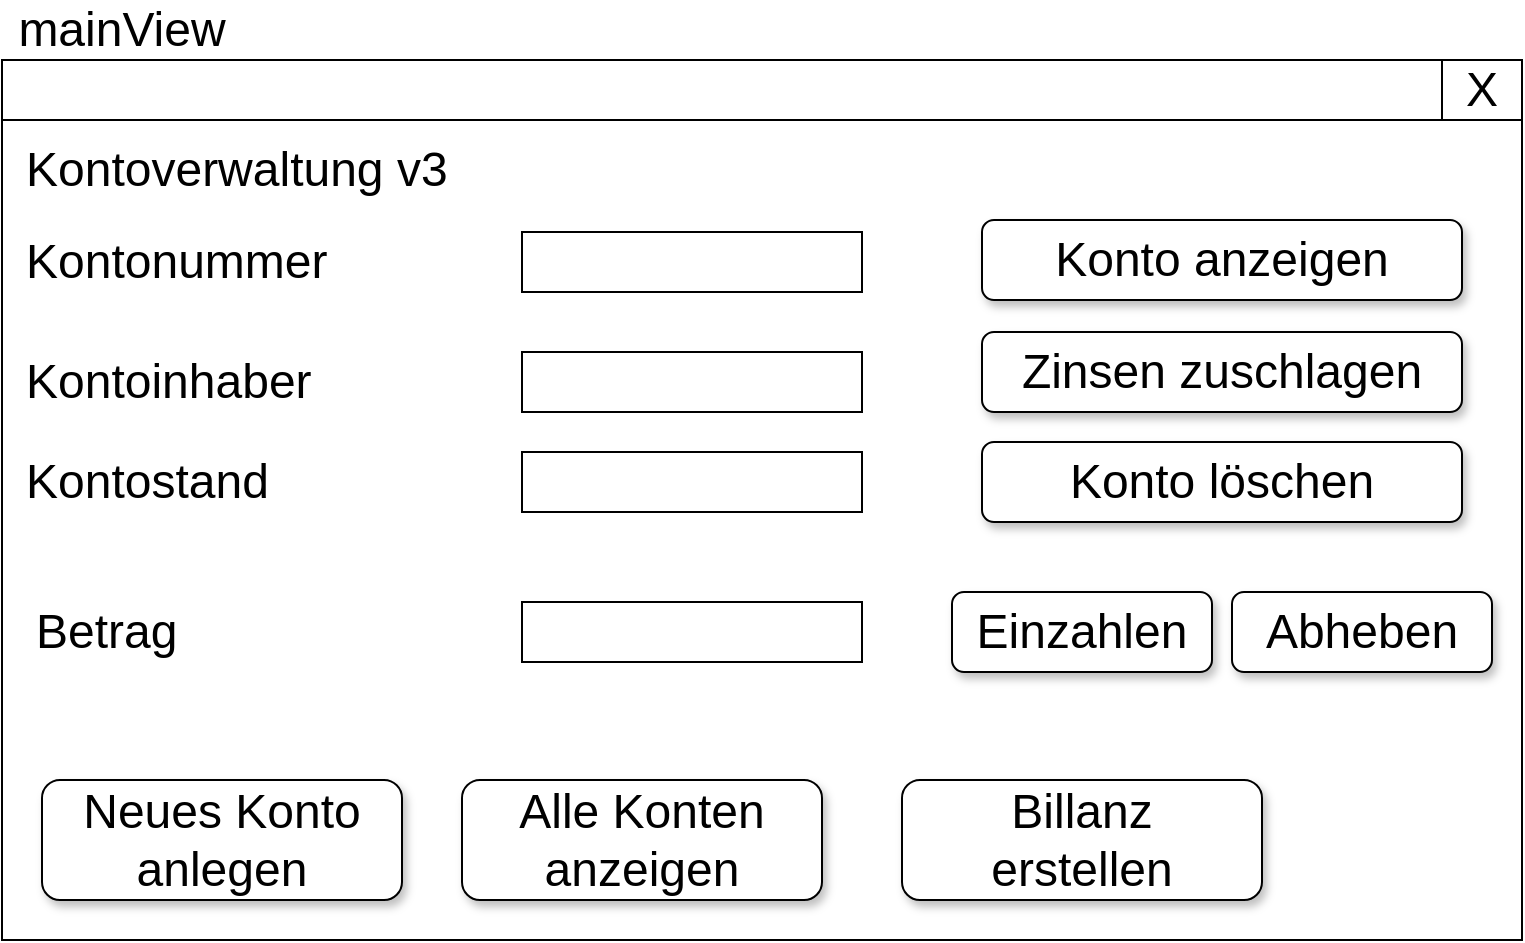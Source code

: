 <mxfile version="20.4.1" type="device"><diagram id="nVa5ggkPn1cNViE6Ks31" name="Seite-1"><mxGraphModel dx="946" dy="495" grid="1" gridSize="10" guides="1" tooltips="1" connect="1" arrows="1" fold="1" page="1" pageScale="1" pageWidth="827" pageHeight="1169" math="0" shadow="0"><root><mxCell id="0"/><mxCell id="1" parent="0"/><mxCell id="4ZXiWabPmT4Z0IurJ1A0-1" value="" style="rounded=0;whiteSpace=wrap;html=1;" vertex="1" parent="1"><mxGeometry x="40" y="40" width="760" height="440" as="geometry"/></mxCell><mxCell id="4ZXiWabPmT4Z0IurJ1A0-2" value="&lt;font style=&quot;font-size: 24px;&quot;&gt;mainView&lt;/font&gt;" style="text;html=1;strokeColor=none;fillColor=none;align=center;verticalAlign=middle;whiteSpace=wrap;rounded=0;" vertex="1" parent="1"><mxGeometry x="40" y="10" width="120" height="30" as="geometry"/></mxCell><mxCell id="4ZXiWabPmT4Z0IurJ1A0-3" value="" style="rounded=0;whiteSpace=wrap;html=1;fontSize=24;" vertex="1" parent="1"><mxGeometry x="40" y="40" width="760" height="30" as="geometry"/></mxCell><mxCell id="4ZXiWabPmT4Z0IurJ1A0-4" value="Neues Konto anlegen" style="rounded=1;whiteSpace=wrap;html=1;fontSize=24;shadow=1;" vertex="1" parent="1"><mxGeometry x="60" y="400" width="180" height="60" as="geometry"/></mxCell><mxCell id="4ZXiWabPmT4Z0IurJ1A0-5" value="Alle Konten anzeigen" style="rounded=1;whiteSpace=wrap;html=1;fontSize=24;shadow=1;" vertex="1" parent="1"><mxGeometry x="270" y="400" width="180" height="60" as="geometry"/></mxCell><mxCell id="4ZXiWabPmT4Z0IurJ1A0-6" value="Billanz&lt;br&gt;erstellen" style="rounded=1;whiteSpace=wrap;html=1;fontSize=24;shadow=1;" vertex="1" parent="1"><mxGeometry x="490" y="400" width="180" height="60" as="geometry"/></mxCell><mxCell id="4ZXiWabPmT4Z0IurJ1A0-7" value="X" style="rounded=0;whiteSpace=wrap;html=1;shadow=0;fontSize=24;" vertex="1" parent="1"><mxGeometry x="760" y="40" width="40" height="30" as="geometry"/></mxCell><mxCell id="4ZXiWabPmT4Z0IurJ1A0-8" value="Kontoverwaltung v3" style="text;html=1;strokeColor=none;fillColor=none;align=left;verticalAlign=middle;whiteSpace=wrap;rounded=0;shadow=0;fontSize=24;" vertex="1" parent="1"><mxGeometry x="50" y="80" width="400" height="30" as="geometry"/></mxCell><mxCell id="4ZXiWabPmT4Z0IurJ1A0-9" value="Konto löschen" style="rounded=1;whiteSpace=wrap;html=1;fontSize=24;shadow=1;" vertex="1" parent="1"><mxGeometry x="530" y="231" width="240" height="40" as="geometry"/></mxCell><mxCell id="4ZXiWabPmT4Z0IurJ1A0-10" value="Kontonummer" style="text;html=1;strokeColor=none;fillColor=none;align=left;verticalAlign=middle;whiteSpace=wrap;rounded=0;shadow=0;fontSize=24;" vertex="1" parent="1"><mxGeometry x="50" y="126" width="200" height="30" as="geometry"/></mxCell><mxCell id="4ZXiWabPmT4Z0IurJ1A0-11" value="" style="rounded=0;whiteSpace=wrap;html=1;shadow=0;fontSize=24;" vertex="1" parent="1"><mxGeometry x="300" y="126" width="170" height="30" as="geometry"/></mxCell><mxCell id="4ZXiWabPmT4Z0IurJ1A0-12" value="Konto anzeigen" style="rounded=1;whiteSpace=wrap;html=1;fontSize=24;shadow=1;" vertex="1" parent="1"><mxGeometry x="530" y="120" width="240" height="40" as="geometry"/></mxCell><mxCell id="4ZXiWabPmT4Z0IurJ1A0-13" value="Kontoinhaber" style="text;html=1;strokeColor=none;fillColor=none;align=left;verticalAlign=middle;whiteSpace=wrap;rounded=0;shadow=0;fontSize=24;" vertex="1" parent="1"><mxGeometry x="50" y="186" width="200" height="30" as="geometry"/></mxCell><mxCell id="4ZXiWabPmT4Z0IurJ1A0-14" value="" style="rounded=0;whiteSpace=wrap;html=1;shadow=0;fontSize=24;" vertex="1" parent="1"><mxGeometry x="300" y="186" width="170" height="30" as="geometry"/></mxCell><mxCell id="4ZXiWabPmT4Z0IurJ1A0-15" value="Kontostand" style="text;html=1;strokeColor=none;fillColor=none;align=left;verticalAlign=middle;whiteSpace=wrap;rounded=0;shadow=0;fontSize=24;" vertex="1" parent="1"><mxGeometry x="50" y="236" width="200" height="30" as="geometry"/></mxCell><mxCell id="4ZXiWabPmT4Z0IurJ1A0-16" value="" style="rounded=0;whiteSpace=wrap;html=1;shadow=0;fontSize=24;" vertex="1" parent="1"><mxGeometry x="300" y="236" width="170" height="30" as="geometry"/></mxCell><mxCell id="4ZXiWabPmT4Z0IurJ1A0-17" value="Betrag" style="text;html=1;strokeColor=none;fillColor=none;align=left;verticalAlign=middle;whiteSpace=wrap;rounded=0;shadow=0;fontSize=24;" vertex="1" parent="1"><mxGeometry x="55" y="311" width="200" height="30" as="geometry"/></mxCell><mxCell id="4ZXiWabPmT4Z0IurJ1A0-18" value="" style="rounded=0;whiteSpace=wrap;html=1;shadow=0;fontSize=24;" vertex="1" parent="1"><mxGeometry x="300" y="311" width="170" height="30" as="geometry"/></mxCell><mxCell id="4ZXiWabPmT4Z0IurJ1A0-19" value="Einzahlen" style="rounded=1;whiteSpace=wrap;html=1;fontSize=24;shadow=1;" vertex="1" parent="1"><mxGeometry x="515" y="306" width="130" height="40" as="geometry"/></mxCell><mxCell id="4ZXiWabPmT4Z0IurJ1A0-20" value="Abheben" style="rounded=1;whiteSpace=wrap;html=1;fontSize=24;shadow=1;" vertex="1" parent="1"><mxGeometry x="655" y="306" width="130" height="40" as="geometry"/></mxCell><mxCell id="4ZXiWabPmT4Z0IurJ1A0-21" value="Zinsen zuschlagen" style="rounded=1;whiteSpace=wrap;html=1;fontSize=24;shadow=1;" vertex="1" parent="1"><mxGeometry x="530" y="176" width="240" height="40" as="geometry"/></mxCell></root></mxGraphModel></diagram></mxfile>